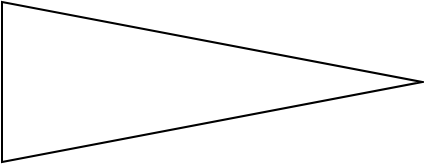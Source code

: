 <mxGraphModel grid="1" gridSize="10" guides="1" tooltips="1" connect="1" arrows="1" fold="1" page="1" pageScale="1" pageWidth="850" pageHeight="1100" background="#ffffff"><root><mxCell id="0"/><mxCell id="1" parent="0"/><mxCell id="2" value="" style="triangle;whiteSpace=wrap;html=1;" parent="1" vertex="1"><mxGeometry x="10" y="10" width="210" height="80" as="geometry"/></mxCell></root></mxGraphModel>